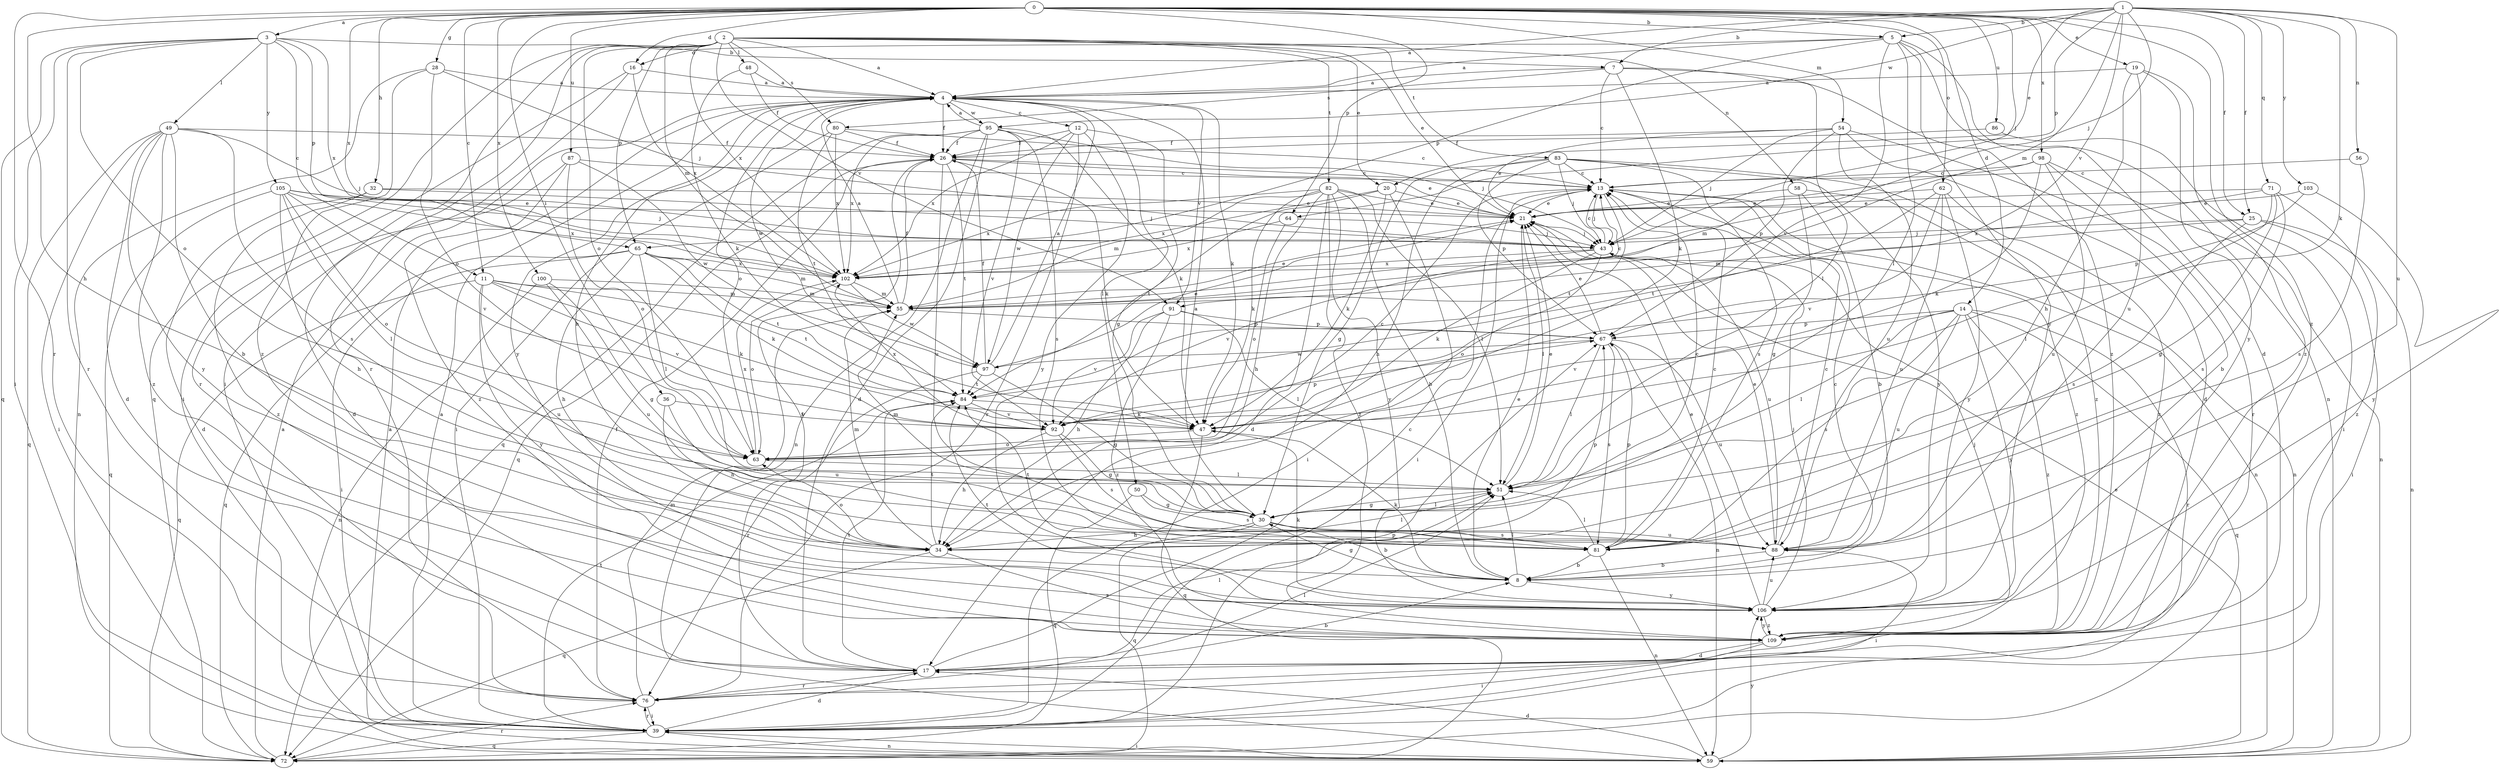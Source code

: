 strict digraph  {
0;
1;
2;
3;
4;
5;
7;
8;
11;
12;
13;
14;
16;
17;
19;
20;
21;
25;
26;
28;
30;
32;
34;
36;
39;
43;
47;
48;
49;
50;
51;
54;
55;
56;
58;
59;
62;
63;
64;
65;
67;
71;
72;
76;
80;
81;
82;
83;
84;
86;
87;
88;
91;
92;
95;
97;
98;
100;
102;
103;
105;
106;
109;
0 -> 3  [label=a];
0 -> 5  [label=b];
0 -> 11  [label=c];
0 -> 14  [label=d];
0 -> 16  [label=d];
0 -> 19  [label=e];
0 -> 25  [label=f];
0 -> 28  [label=g];
0 -> 32  [label=h];
0 -> 34  [label=h];
0 -> 36  [label=i];
0 -> 43  [label=j];
0 -> 54  [label=m];
0 -> 62  [label=o];
0 -> 64  [label=p];
0 -> 76  [label=r];
0 -> 86  [label=u];
0 -> 87  [label=u];
0 -> 98  [label=x];
0 -> 100  [label=x];
0 -> 102  [label=x];
0 -> 109  [label=z];
1 -> 4  [label=a];
1 -> 5  [label=b];
1 -> 7  [label=b];
1 -> 20  [label=e];
1 -> 25  [label=f];
1 -> 43  [label=j];
1 -> 47  [label=k];
1 -> 55  [label=m];
1 -> 56  [label=n];
1 -> 64  [label=p];
1 -> 71  [label=q];
1 -> 88  [label=u];
1 -> 91  [label=v];
1 -> 95  [label=w];
1 -> 103  [label=y];
2 -> 4  [label=a];
2 -> 20  [label=e];
2 -> 21  [label=e];
2 -> 39  [label=i];
2 -> 48  [label=l];
2 -> 55  [label=m];
2 -> 58  [label=n];
2 -> 63  [label=o];
2 -> 65  [label=p];
2 -> 72  [label=q];
2 -> 76  [label=r];
2 -> 80  [label=s];
2 -> 82  [label=t];
2 -> 83  [label=t];
2 -> 91  [label=v];
2 -> 102  [label=x];
3 -> 7  [label=b];
3 -> 11  [label=c];
3 -> 39  [label=i];
3 -> 49  [label=l];
3 -> 63  [label=o];
3 -> 65  [label=p];
3 -> 72  [label=q];
3 -> 76  [label=r];
3 -> 102  [label=x];
3 -> 105  [label=y];
4 -> 12  [label=c];
4 -> 26  [label=f];
4 -> 34  [label=h];
4 -> 47  [label=k];
4 -> 50  [label=l];
4 -> 63  [label=o];
4 -> 91  [label=v];
4 -> 95  [label=w];
4 -> 97  [label=w];
4 -> 106  [label=y];
5 -> 4  [label=a];
5 -> 16  [label=d];
5 -> 17  [label=d];
5 -> 51  [label=l];
5 -> 59  [label=n];
5 -> 65  [label=p];
5 -> 92  [label=v];
5 -> 106  [label=y];
7 -> 4  [label=a];
7 -> 13  [label=c];
7 -> 47  [label=k];
7 -> 51  [label=l];
7 -> 80  [label=s];
7 -> 109  [label=z];
8 -> 13  [label=c];
8 -> 21  [label=e];
8 -> 30  [label=g];
8 -> 47  [label=k];
8 -> 51  [label=l];
8 -> 106  [label=y];
11 -> 47  [label=k];
11 -> 55  [label=m];
11 -> 72  [label=q];
11 -> 84  [label=t];
11 -> 88  [label=u];
11 -> 92  [label=v];
11 -> 106  [label=y];
12 -> 26  [label=f];
12 -> 30  [label=g];
12 -> 76  [label=r];
12 -> 97  [label=w];
12 -> 102  [label=x];
12 -> 106  [label=y];
13 -> 21  [label=e];
13 -> 39  [label=i];
13 -> 43  [label=j];
13 -> 59  [label=n];
13 -> 84  [label=t];
13 -> 109  [label=z];
14 -> 51  [label=l];
14 -> 67  [label=p];
14 -> 72  [label=q];
14 -> 76  [label=r];
14 -> 81  [label=s];
14 -> 88  [label=u];
14 -> 92  [label=v];
14 -> 106  [label=y];
14 -> 109  [label=z];
16 -> 4  [label=a];
16 -> 39  [label=i];
16 -> 76  [label=r];
16 -> 102  [label=x];
17 -> 8  [label=b];
17 -> 13  [label=c];
17 -> 26  [label=f];
17 -> 51  [label=l];
17 -> 76  [label=r];
17 -> 84  [label=t];
19 -> 4  [label=a];
19 -> 34  [label=h];
19 -> 88  [label=u];
19 -> 106  [label=y];
19 -> 109  [label=z];
20 -> 21  [label=e];
20 -> 39  [label=i];
20 -> 47  [label=k];
20 -> 84  [label=t];
20 -> 102  [label=x];
21 -> 43  [label=j];
21 -> 51  [label=l];
25 -> 39  [label=i];
25 -> 43  [label=j];
25 -> 55  [label=m];
25 -> 59  [label=n];
25 -> 81  [label=s];
26 -> 13  [label=c];
26 -> 21  [label=e];
26 -> 47  [label=k];
26 -> 72  [label=q];
26 -> 84  [label=t];
26 -> 88  [label=u];
28 -> 4  [label=a];
28 -> 43  [label=j];
28 -> 59  [label=n];
28 -> 63  [label=o];
28 -> 109  [label=z];
30 -> 4  [label=a];
30 -> 8  [label=b];
30 -> 13  [label=c];
30 -> 34  [label=h];
30 -> 51  [label=l];
30 -> 55  [label=m];
30 -> 72  [label=q];
30 -> 81  [label=s];
30 -> 88  [label=u];
32 -> 17  [label=d];
32 -> 21  [label=e];
32 -> 43  [label=j];
32 -> 109  [label=z];
34 -> 51  [label=l];
34 -> 55  [label=m];
34 -> 63  [label=o];
34 -> 67  [label=p];
34 -> 72  [label=q];
34 -> 84  [label=t];
34 -> 109  [label=z];
36 -> 34  [label=h];
36 -> 88  [label=u];
36 -> 92  [label=v];
39 -> 4  [label=a];
39 -> 17  [label=d];
39 -> 59  [label=n];
39 -> 67  [label=p];
39 -> 72  [label=q];
39 -> 76  [label=r];
39 -> 84  [label=t];
43 -> 13  [label=c];
43 -> 47  [label=k];
43 -> 63  [label=o];
43 -> 88  [label=u];
43 -> 92  [label=v];
43 -> 102  [label=x];
47 -> 63  [label=o];
47 -> 72  [label=q];
48 -> 4  [label=a];
48 -> 26  [label=f];
48 -> 47  [label=k];
49 -> 8  [label=b];
49 -> 17  [label=d];
49 -> 26  [label=f];
49 -> 39  [label=i];
49 -> 43  [label=j];
49 -> 72  [label=q];
49 -> 81  [label=s];
49 -> 106  [label=y];
49 -> 109  [label=z];
50 -> 30  [label=g];
50 -> 72  [label=q];
50 -> 81  [label=s];
51 -> 21  [label=e];
51 -> 30  [label=g];
54 -> 17  [label=d];
54 -> 21  [label=e];
54 -> 26  [label=f];
54 -> 43  [label=j];
54 -> 67  [label=p];
54 -> 76  [label=r];
54 -> 88  [label=u];
55 -> 4  [label=a];
55 -> 13  [label=c];
55 -> 21  [label=e];
55 -> 26  [label=f];
55 -> 67  [label=p];
56 -> 13  [label=c];
56 -> 81  [label=s];
58 -> 8  [label=b];
58 -> 21  [label=e];
58 -> 30  [label=g];
58 -> 59  [label=n];
59 -> 4  [label=a];
59 -> 17  [label=d];
59 -> 21  [label=e];
59 -> 39  [label=i];
59 -> 106  [label=y];
62 -> 21  [label=e];
62 -> 84  [label=t];
62 -> 88  [label=u];
62 -> 92  [label=v];
62 -> 106  [label=y];
62 -> 109  [label=z];
63 -> 13  [label=c];
63 -> 51  [label=l];
63 -> 102  [label=x];
64 -> 43  [label=j];
64 -> 63  [label=o];
64 -> 102  [label=x];
65 -> 34  [label=h];
65 -> 39  [label=i];
65 -> 47  [label=k];
65 -> 51  [label=l];
65 -> 55  [label=m];
65 -> 72  [label=q];
65 -> 84  [label=t];
65 -> 102  [label=x];
67 -> 21  [label=e];
67 -> 51  [label=l];
67 -> 59  [label=n];
67 -> 81  [label=s];
67 -> 88  [label=u];
67 -> 97  [label=w];
71 -> 21  [label=e];
71 -> 30  [label=g];
71 -> 51  [label=l];
71 -> 81  [label=s];
71 -> 102  [label=x];
71 -> 109  [label=z];
72 -> 4  [label=a];
72 -> 76  [label=r];
76 -> 26  [label=f];
76 -> 39  [label=i];
76 -> 51  [label=l];
76 -> 55  [label=m];
80 -> 13  [label=c];
80 -> 26  [label=f];
80 -> 39  [label=i];
80 -> 84  [label=t];
80 -> 102  [label=x];
81 -> 8  [label=b];
81 -> 13  [label=c];
81 -> 51  [label=l];
81 -> 59  [label=n];
81 -> 67  [label=p];
81 -> 84  [label=t];
82 -> 8  [label=b];
82 -> 17  [label=d];
82 -> 21  [label=e];
82 -> 34  [label=h];
82 -> 47  [label=k];
82 -> 51  [label=l];
82 -> 55  [label=m];
82 -> 102  [label=x];
82 -> 106  [label=y];
82 -> 109  [label=z];
83 -> 13  [label=c];
83 -> 30  [label=g];
83 -> 34  [label=h];
83 -> 43  [label=j];
83 -> 67  [label=p];
83 -> 81  [label=s];
83 -> 106  [label=y];
83 -> 109  [label=z];
84 -> 47  [label=k];
84 -> 92  [label=v];
86 -> 26  [label=f];
86 -> 39  [label=i];
87 -> 13  [label=c];
87 -> 17  [label=d];
87 -> 63  [label=o];
87 -> 97  [label=w];
87 -> 109  [label=z];
88 -> 8  [label=b];
88 -> 13  [label=c];
88 -> 21  [label=e];
88 -> 39  [label=i];
91 -> 34  [label=h];
91 -> 51  [label=l];
91 -> 67  [label=p];
91 -> 92  [label=v];
91 -> 109  [label=z];
92 -> 30  [label=g];
92 -> 34  [label=h];
92 -> 67  [label=p];
92 -> 81  [label=s];
92 -> 102  [label=x];
95 -> 4  [label=a];
95 -> 17  [label=d];
95 -> 26  [label=f];
95 -> 43  [label=j];
95 -> 47  [label=k];
95 -> 59  [label=n];
95 -> 72  [label=q];
95 -> 81  [label=s];
95 -> 92  [label=v];
95 -> 102  [label=x];
97 -> 4  [label=a];
97 -> 21  [label=e];
97 -> 26  [label=f];
97 -> 30  [label=g];
97 -> 76  [label=r];
97 -> 84  [label=t];
98 -> 8  [label=b];
98 -> 13  [label=c];
98 -> 47  [label=k];
98 -> 55  [label=m];
98 -> 59  [label=n];
98 -> 88  [label=u];
100 -> 30  [label=g];
100 -> 55  [label=m];
100 -> 59  [label=n];
100 -> 88  [label=u];
102 -> 55  [label=m];
102 -> 63  [label=o];
102 -> 97  [label=w];
103 -> 21  [label=e];
103 -> 67  [label=p];
103 -> 106  [label=y];
105 -> 21  [label=e];
105 -> 34  [label=h];
105 -> 43  [label=j];
105 -> 51  [label=l];
105 -> 63  [label=o];
105 -> 72  [label=q];
105 -> 92  [label=v];
105 -> 102  [label=x];
106 -> 21  [label=e];
106 -> 43  [label=j];
106 -> 47  [label=k];
106 -> 84  [label=t];
106 -> 88  [label=u];
106 -> 109  [label=z];
109 -> 17  [label=d];
109 -> 39  [label=i];
109 -> 43  [label=j];
109 -> 106  [label=y];
}

